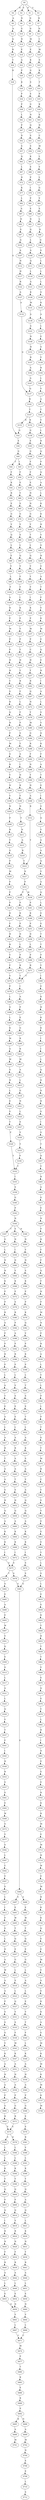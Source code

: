 strict digraph  {
	S0 -> S1 [ label = D ];
	S0 -> S2 [ label = E ];
	S0 -> S3 [ label = V ];
	S0 -> S4 [ label = R ];
	S1 -> S5 [ label = D ];
	S2 -> S6 [ label = N ];
	S3 -> S7 [ label = R ];
	S4 -> S8 [ label = A ];
	S5 -> S9 [ label = D ];
	S6 -> S10 [ label = G ];
	S7 -> S11 [ label = N ];
	S8 -> S12 [ label = A ];
	S9 -> S13 [ label = M ];
	S10 -> S14 [ label = N ];
	S11 -> S15 [ label = I ];
	S12 -> S16 [ label = Q ];
	S13 -> S17 [ label = E ];
	S14 -> S18 [ label = E ];
	S15 -> S19 [ label = M ];
	S16 -> S20 [ label = R ];
	S17 -> S21 [ label = K ];
	S18 -> S22 [ label = A ];
	S19 -> S23 [ label = S ];
	S20 -> S24 [ label = T ];
	S21 -> S25 [ label = G ];
	S22 -> S26 [ label = P ];
	S23 -> S27 [ label = K ];
	S24 -> S28 [ label = R ];
	S25 -> S29 [ label = S ];
	S26 -> S30 [ label = K ];
	S27 -> S31 [ label = T ];
	S28 -> S32 [ label = G ];
	S29 -> S33 [ label = E ];
	S30 -> S34 [ label = P ];
	S31 -> S35 [ label = P ];
	S32 -> S36 [ label = E ];
	S33 -> S37 [ label = G ];
	S34 -> S38 [ label = P ];
	S35 -> S39 [ label = K ];
	S36 -> S40 [ label = G ];
	S37 -> S41 [ label = N ];
	S38 -> S42 [ label = L ];
	S39 -> S43 [ label = E ];
	S40 -> S44 [ label = T ];
	S40 -> S45 [ label = I ];
	S41 -> S46 [ label = Q ];
	S42 -> S47 [ label = P ];
	S43 -> S48 [ label = N ];
	S44 -> S49 [ label = F ];
	S45 -> S50 [ label = F ];
	S46 -> S51 [ label = S ];
	S47 -> S52 [ label = D ];
	S48 -> S53 [ label = C ];
	S49 -> S54 [ label = K ];
	S50 -> S55 [ label = E ];
	S51 -> S56 [ label = S ];
	S52 -> S57 [ label = S ];
	S53 -> S58 [ label = M ];
	S54 -> S59 [ label = R ];
	S55 -> S60 [ label = Y ];
	S56 -> S61 [ label = K ];
	S57 -> S62 [ label = Q ];
	S58 -> S63 [ label = L ];
	S59 -> S64 [ label = E ];
	S60 -> S65 [ label = S ];
	S61 -> S66 [ label = E ];
	S62 -> S67 [ label = L ];
	S63 -> S68 [ label = V ];
	S64 -> S69 [ label = G ];
	S65 -> S70 [ label = G ];
	S66 -> S71 [ label = P ];
	S67 -> S72 [ label = D ];
	S68 -> S73 [ label = L ];
	S69 -> S74 [ label = V ];
	S70 -> S75 [ label = V ];
	S71 -> S76 [ label = I ];
	S72 -> S77 [ label = K ];
	S73 -> S78 [ label = G ];
	S74 -> S79 [ label = Q ];
	S75 -> S80 [ label = S ];
	S76 -> S81 [ label = P ];
	S77 -> S82 [ label = L ];
	S78 -> S83 [ label = V ];
	S79 -> S84 [ label = L ];
	S80 -> S85 [ label = L ];
	S81 -> S86 [ label = E ];
	S82 -> S87 [ label = A ];
	S83 -> S88 [ label = S ];
	S84 -> S89 [ label = E ];
	S85 -> S90 [ label = Q ];
	S86 -> S91 [ label = N ];
	S87 -> S92 [ label = N ];
	S88 -> S93 [ label = L ];
	S89 -> S94 [ label = V ];
	S90 -> S95 [ label = V ];
	S91 -> S96 [ label = Q ];
	S92 -> S97 [ label = S ];
	S93 -> S98 [ label = D ];
	S94 -> S99 [ label = L ];
	S95 -> S100 [ label = F ];
	S96 -> S101 [ label = L ];
	S97 -> S102 [ label = A ];
	S98 -> S103 [ label = G ];
	S99 -> S104 [ label = F ];
	S100 -> S105 [ label = F ];
	S101 -> S106 [ label = A ];
	S102 -> S107 [ label = A ];
	S103 -> S108 [ label = S ];
	S104 -> S109 [ label = A ];
	S105 -> S110 [ label = I ];
	S106 -> S111 [ label = Q ];
	S107 -> S112 [ label = N ];
	S108 -> S113 [ label = L ];
	S109 -> S114 [ label = R ];
	S110 -> S115 [ label = K ];
	S111 -> S116 [ label = L ];
	S112 -> S117 [ label = H ];
	S113 -> S118 [ label = L ];
	S114 -> S119 [ label = P ];
	S115 -> S120 [ label = P ];
	S116 -> S121 [ label = A ];
	S117 -> S122 [ label = R ];
	S118 -> S123 [ label = L ];
	S119 -> S124 [ label = M ];
	S120 -> S125 [ label = V ];
	S121 -> S126 [ label = K ];
	S122 -> S127 [ label = A ];
	S123 -> S128 [ label = G ];
	S124 -> S129 [ label = P ];
	S125 -> S130 [ label = P ];
	S126 -> S131 [ label = M ];
	S127 -> S132 [ label = A ];
	S128 -> S133 [ label = K ];
	S129 -> S134 [ label = P ];
	S130 -> S135 [ label = Y ];
	S131 -> S136 [ label = A ];
	S132 -> S137 [ label = Q ];
	S133 -> S138 [ label = A ];
	S134 -> S139 [ label = H ];
	S135 -> S140 [ label = H ];
	S136 -> S141 [ label = A ];
	S137 -> S142 [ label = R ];
	S138 -> S143 [ label = L ];
	S139 -> S144 [ label = H ];
	S140 -> S145 [ label = Y ];
	S141 -> S146 [ label = N ];
	S142 -> S147 [ label = T ];
	S143 -> S148 [ label = E ];
	S144 -> S149 [ label = Y ];
	S145 -> S150 [ label = R ];
	S146 -> S151 [ label = H ];
	S147 -> S152 [ label = K ];
	S147 -> S153 [ label = R ];
	S148 -> S154 [ label = G ];
	S149 -> S155 [ label = S ];
	S150 -> S156 [ label = F ];
	S151 -> S157 [ label = R ];
	S152 -> S158 [ label = G ];
	S153 -> S32 [ label = G ];
	S154 -> S159 [ label = V ];
	S155 -> S160 [ label = R ];
	S156 -> S161 [ label = L ];
	S157 -> S162 [ label = A ];
	S158 -> S163 [ label = E ];
	S159 -> S164 [ label = R ];
	S160 -> S165 [ label = Q ];
	S161 -> S166 [ label = F ];
	S162 -> S167 [ label = A ];
	S163 -> S168 [ label = G ];
	S164 -> S169 [ label = L ];
	S165 -> S170 [ label = H ];
	S166 -> S171 [ label = P ];
	S167 -> S137 [ label = Q ];
	S168 -> S172 [ label = F ];
	S169 -> S173 [ label = V ];
	S170 -> S174 [ label = P ];
	S171 -> S175 [ label = S ];
	S172 -> S176 [ label = F ];
	S173 -> S177 [ label = A ];
	S174 -> S178 [ label = M ];
	S175 -> S179 [ label = Y ];
	S176 -> S180 [ label = E ];
	S177 -> S181 [ label = T ];
	S178 -> S182 [ label = G ];
	S179 -> S183 [ label = A ];
	S180 -> S184 [ label = N ];
	S181 -> S185 [ label = V ];
	S182 -> S186 [ label = R ];
	S183 -> S187 [ label = I ];
	S184 -> S188 [ label = N ];
	S185 -> S189 [ label = L ];
	S186 -> S190 [ label = Y ];
	S187 -> S191 [ label = D ];
	S188 -> S192 [ label = G ];
	S189 -> S193 [ label = R ];
	S190 -> S194 [ label = N ];
	S191 -> S195 [ label = R ];
	S192 -> S196 [ label = V ];
	S193 -> S197 [ label = Q ];
	S194 -> S198 [ label = Y ];
	S195 -> S199 [ label = F ];
	S196 -> S200 [ label = T ];
	S197 -> S201 [ label = P ];
	S198 -> S202 [ label = N ];
	S199 -> S203 [ label = N ];
	S200 -> S204 [ label = L ];
	S201 -> S205 [ label = Q ];
	S202 -> S206 [ label = P ];
	S203 -> S207 [ label = Y ];
	S204 -> S208 [ label = Q ];
	S205 -> S209 [ label = A ];
	S206 -> S210 [ label = R ];
	S207 -> S211 [ label = N ];
	S208 -> S212 [ label = V ];
	S209 -> S213 [ label = L ];
	S210 -> S214 [ label = Y ];
	S211 -> S215 [ label = A ];
	S212 -> S216 [ label = Y ];
	S213 -> S217 [ label = K ];
	S214 -> S218 [ label = G ];
	S215 -> S219 [ label = R ];
	S216 -> S220 [ label = F ];
	S217 -> S221 [ label = K ];
	S218 -> S222 [ label = P ];
	S219 -> S223 [ label = Y ];
	S220 -> S224 [ label = I ];
	S221 -> S225 [ label = H ];
	S222 -> S226 [ label = M ];
	S223 -> S227 [ label = N ];
	S224 -> S228 [ label = K ];
	S225 -> S229 [ label = V ];
	S226 -> S230 [ label = P ];
	S227 -> S231 [ label = P ];
	S228 -> S232 [ label = P ];
	S229 -> S233 [ label = G ];
	S230 -> S234 [ label = P ];
	S231 -> S235 [ label = F ];
	S231 -> S236 [ label = M ];
	S232 -> S237 [ label = M ];
	S233 -> S238 [ label = H ];
	S234 -> S239 [ label = P ];
	S235 -> S240 [ label = P ];
	S236 -> S241 [ label = P ];
	S237 -> S242 [ label = P ];
	S238 -> S243 [ label = S ];
	S239 -> S244 [ label = D ];
	S240 -> S245 [ label = K ];
	S241 -> S246 [ label = K ];
	S242 -> S247 [ label = C ];
	S243 -> S248 [ label = A ];
	S244 -> S249 [ label = F ];
	S245 -> S250 [ label = P ];
	S246 -> S251 [ label = P ];
	S247 -> S252 [ label = H ];
	S248 -> S253 [ label = T ];
	S249 -> S254 [ label = H ];
	S250 -> S255 [ label = D ];
	S251 -> S256 [ label = D ];
	S252 -> S257 [ label = Y ];
	S253 -> S258 [ label = F ];
	S254 -> S259 [ label = R ];
	S255 -> S260 [ label = L ];
	S256 -> S261 [ label = L ];
	S257 -> S262 [ label = R ];
	S258 -> S263 [ label = V ];
	S259 -> S264 [ label = Y ];
	S260 -> S265 [ label = P ];
	S261 -> S266 [ label = P ];
	S262 -> S267 [ label = Q ];
	S263 -> S268 [ label = K ];
	S264 -> S269 [ label = F ];
	S265 -> S270 [ label = R ];
	S266 -> S271 [ label = R ];
	S267 -> S272 [ label = N ];
	S268 -> S273 [ label = M ];
	S269 -> S274 [ label = V ];
	S270 -> S275 [ label = Y ];
	S271 -> S275 [ label = Y ];
	S272 -> S276 [ label = Y ];
	S273 -> S277 [ label = E ];
	S274 -> S278 [ label = P ];
	S275 -> S279 [ label = I ];
	S276 -> S280 [ label = M ];
	S277 -> S281 [ label = Q ];
	S278 -> S282 [ label = L ];
	S279 -> S283 [ label = A ];
	S280 -> S284 [ label = G ];
	S281 -> S285 [ label = E ];
	S282 -> S286 [ label = G ];
	S283 -> S287 [ label = P ];
	S284 -> S288 [ label = R ];
	S285 -> S289 [ label = H ];
	S286 -> S290 [ label = L ];
	S287 -> S291 [ label = E ];
	S288 -> S292 [ label = F ];
	S289 -> S293 [ label = I ];
	S290 -> S294 [ label = K ];
	S291 -> S295 [ label = G ];
	S292 -> S296 [ label = N ];
	S293 -> S297 [ label = A ];
	S294 -> S298 [ label = M ];
	S295 -> S299 [ label = R ];
	S296 -> S300 [ label = Y ];
	S297 -> S301 [ label = L ];
	S298 -> S302 [ label = A ];
	S299 -> S303 [ label = K ];
	S300 -> S304 [ label = N ];
	S301 -> S305 [ label = S ];
	S302 -> S306 [ label = M ];
	S303 -> S307 [ label = M ];
	S304 -> S308 [ label = A ];
	S305 -> S309 [ label = V ];
	S306 -> S310 [ label = G ];
	S307 -> S311 [ label = A ];
	S308 -> S312 [ label = R ];
	S309 -> S313 [ label = D ];
	S310 -> S314 [ label = N ];
	S311 -> S315 [ label = L ];
	S312 -> S223 [ label = Y ];
	S313 -> S316 [ label = K ];
	S314 -> S317 [ label = L ];
	S315 -> S318 [ label = G ];
	S316 -> S319 [ label = F ];
	S317 -> S320 [ label = E ];
	S318 -> S321 [ label = N ];
	S319 -> S322 [ label = A ];
	S320 -> S323 [ label = V ];
	S321 -> S324 [ label = L ];
	S322 -> S325 [ label = T ];
	S323 -> S326 [ label = T ];
	S324 -> S327 [ label = E ];
	S325 -> S328 [ label = E ];
	S326 -> S329 [ label = P ];
	S327 -> S330 [ label = V ];
	S328 -> S331 [ label = I ];
	S329 -> S332 [ label = T ];
	S330 -> S333 [ label = T ];
	S331 -> S334 [ label = S ];
	S332 -> S335 [ label = I ];
	S333 -> S336 [ label = P ];
	S334 -> S337 [ label = Q ];
	S335 -> S338 [ label = S ];
	S336 -> S332 [ label = T ];
	S337 -> S339 [ label = V ];
	S338 -> S340 [ label = G ];
	S339 -> S341 [ label = A ];
	S340 -> S342 [ label = P ];
	S341 -> S343 [ label = A ];
	S342 -> S344 [ label = N ];
	S343 -> S345 [ label = Q ];
	S344 -> S346 [ label = N ];
	S344 -> S347 [ label = T ];
	S344 -> S348 [ label = S ];
	S345 -> S349 [ label = V ];
	S346 -> S350 [ label = N ];
	S347 -> S351 [ label = G ];
	S348 -> S352 [ label = N ];
	S349 -> S353 [ label = A ];
	S350 -> S354 [ label = V ];
	S351 -> S355 [ label = L ];
	S352 -> S356 [ label = I ];
	S353 -> S357 [ label = Q ];
	S354 -> S358 [ label = N ];
	S355 -> S359 [ label = N ];
	S356 -> S360 [ label = D ];
	S357 -> S361 [ label = L ];
	S358 -> S362 [ label = S ];
	S359 -> S363 [ label = H ];
	S360 -> S364 [ label = V ];
	S361 -> S365 [ label = E ];
	S362 -> S366 [ label = K ];
	S363 -> S367 [ label = K ];
	S364 -> S368 [ label = K ];
	S365 -> S369 [ label = E ];
	S366 -> S370 [ label = P ];
	S367 -> S371 [ label = P ];
	S368 -> S372 [ label = P ];
	S369 -> S373 [ label = T ];
	S370 -> S374 [ label = P ];
	S371 -> S375 [ label = P ];
	S372 -> S376 [ label = S ];
	S373 -> S377 [ label = T ];
	S374 -> S378 [ label = K ];
	S375 -> S379 [ label = R ];
	S376 -> S380 [ label = R ];
	S377 -> S381 [ label = P ];
	S378 -> S382 [ label = Q ];
	S379 -> S383 [ label = A ];
	S380 -> S384 [ label = P ];
	S381 -> S385 [ label = Y ];
	S382 -> S386 [ label = V ];
	S383 -> S387 [ label = P ];
	S384 -> S388 [ label = A ];
	S385 -> S389 [ label = I ];
	S386 -> S390 [ label = P ];
	S387 -> S391 [ label = P ];
	S388 -> S392 [ label = P ];
	S389 -> S393 [ label = E ];
	S390 -> S394 [ label = K ];
	S391 -> S395 [ label = R ];
	S392 -> S396 [ label = R ];
	S393 -> S397 [ label = K ];
	S394 -> S398 [ label = P ];
	S395 -> S399 [ label = P ];
	S396 -> S400 [ label = P ];
	S397 -> S401 [ label = H ];
	S398 -> S402 [ label = L ];
	S399 -> S403 [ label = L ];
	S400 -> S404 [ label = L ];
	S401 -> S405 [ label = K ];
	S402 -> S406 [ label = T ];
	S403 -> S407 [ label = A ];
	S404 -> S408 [ label = V ];
	S405 -> S409 [ label = K ];
	S406 -> S410 [ label = S ];
	S407 -> S411 [ label = T ];
	S408 -> S412 [ label = S ];
	S409 -> S413 [ label = I ];
	S410 -> S414 [ label = E ];
	S411 -> S415 [ label = E ];
	S412 -> S416 [ label = E ];
	S413 -> S417 [ label = I ];
	S414 -> S418 [ label = T ];
	S415 -> S419 [ label = A ];
	S416 -> S420 [ label = E ];
	S417 -> S421 [ label = L ];
	S418 -> S422 [ label = L ];
	S419 -> S423 [ label = L ];
	S420 -> S424 [ label = L ];
	S421 -> S425 [ label = Q ];
	S422 -> S426 [ label = A ];
	S423 -> S427 [ label = A ];
	S424 -> S428 [ label = A ];
	S425 -> S429 [ label = D ];
	S426 -> S430 [ label = K ];
	S427 -> S431 [ label = R ];
	S428 -> S432 [ label = R ];
	S429 -> S433 [ label = D ];
	S430 -> S434 [ label = S ];
	S431 -> S435 [ label = T ];
	S432 -> S436 [ label = A ];
	S433 -> S437 [ label = R ];
	S434 -> S438 [ label = A ];
	S435 -> S439 [ label = A ];
	S436 -> S440 [ label = A ];
	S437 -> S441 [ label = S ];
	S438 -> S442 [ label = V ];
	S439 -> S443 [ label = A ];
	S440 -> S444 [ label = T ];
	S441 -> S445 [ label = I ];
	S442 -> S446 [ label = A ];
	S443 -> S447 [ label = S ];
	S444 -> S448 [ label = S ];
	S445 -> S449 [ label = G ];
	S446 -> S450 [ label = Q ];
	S447 -> S451 [ label = H ];
	S448 -> S452 [ label = H ];
	S449 -> S453 [ label = T ];
	S450 -> S454 [ label = Q ];
	S451 -> S455 [ label = Q ];
	S452 -> S456 [ label = Q ];
	S453 -> S457 [ label = D ];
	S454 -> S458 [ label = A ];
	S455 -> S459 [ label = A ];
	S456 -> S460 [ label = A ];
	S457 -> S461 [ label = V ];
	S458 -> S462 [ label = K ];
	S459 -> S463 [ label = K ];
	S460 -> S464 [ label = K ];
	S461 -> S465 [ label = R ];
	S462 -> S466 [ label = K ];
	S463 -> S467 [ label = K ];
	S464 -> S468 [ label = K ];
	S465 -> S469 [ label = A ];
	S466 -> S470 [ label = I ];
	S467 -> S471 [ label = I ];
	S468 -> S472 [ label = I ];
	S469 -> S473 [ label = G ];
	S470 -> S474 [ label = S ];
	S471 -> S475 [ label = S ];
	S472 -> S475 [ label = S ];
	S473 -> S476 [ label = E ];
	S474 -> S477 [ label = S ];
	S475 -> S478 [ label = S ];
	S475 -> S479 [ label = T ];
	S476 -> S480 [ label = N ];
	S477 -> S481 [ label = G ];
	S478 -> S481 [ label = G ];
	S479 -> S482 [ label = G ];
	S480 -> S483 [ label = P ];
	S481 -> S484 [ label = E ];
	S482 -> S485 [ label = E ];
	S483 -> S486 [ label = R ];
	S484 -> S487 [ label = S ];
	S484 -> S488 [ label = A ];
	S485 -> S489 [ label = A ];
	S486 -> S490 [ label = F ];
	S487 -> S491 [ label = E ];
	S488 -> S492 [ label = E ];
	S489 -> S493 [ label = E ];
	S490 -> S494 [ label = F ];
	S491 -> S495 [ label = W ];
	S492 -> S496 [ label = W ];
	S493 -> S497 [ label = W ];
	S494 -> S498 [ label = Q ];
	S495 -> S499 [ label = T ];
	S496 -> S500 [ label = T ];
	S497 -> S501 [ label = V ];
	S498 -> S502 [ label = F ];
	S499 -> S503 [ label = Q ];
	S500 -> S504 [ label = Q ];
	S501 -> S505 [ label = Q ];
	S502 -> S506 [ label = H ];
	S503 -> S507 [ label = E ];
	S504 -> S508 [ label = E ];
	S505 -> S509 [ label = E ];
	S506 -> S510 [ label = P ];
	S507 -> S511 [ label = G ];
	S508 -> S512 [ label = G ];
	S509 -> S513 [ label = G ];
	S510 -> S514 [ label = M ];
	S511 -> S515 [ label = L ];
	S512 -> S516 [ label = L ];
	S513 -> S517 [ label = L ];
	S514 -> S518 [ label = N ];
	S515 -> S519 [ label = S ];
	S516 -> S520 [ label = A ];
	S517 -> S521 [ label = A ];
	S518 -> S522 [ label = P ];
	S519 -> S523 [ label = L ];
	S520 -> S524 [ label = L ];
	S521 -> S525 [ label = L ];
	S522 -> S526 [ label = R ];
	S523 -> S527 [ label = Q ];
	S524 -> S528 [ label = E ];
	S525 -> S529 [ label = Q ];
	S526 -> S530 [ label = A ];
	S527 -> S531 [ label = V ];
	S528 -> S532 [ label = V ];
	S529 -> S533 [ label = V ];
	S530 -> S534 [ label = L ];
	S531 -> S535 [ label = S ];
	S532 -> S536 [ label = T ];
	S533 -> S537 [ label = T ];
	S534 -> S538 [ label = Y ];
	S535 -> S539 [ label = F ];
	S536 -> S540 [ label = F ];
	S537 -> S541 [ label = F ];
	S538 -> S542 [ label = L ];
	S539 -> S543 [ label = M ];
	S540 -> S544 [ label = L ];
	S541 -> S545 [ label = I ];
	S542 -> S546 [ label = P ];
	S543 -> S547 [ label = K ];
	S544 -> S548 [ label = K ];
	S545 -> S549 [ label = H ];
	S546 -> S550 [ label = L ];
	S547 -> S551 [ label = A ];
	S548 -> S552 [ label = A ];
	S549 -> S553 [ label = R ];
	S550 -> S554 [ label = P ];
	S551 -> S555 [ label = H ];
	S552 -> S556 [ label = H ];
	S553 -> S557 [ label = S ];
	S554 -> S558 [ label = T ];
	S555 -> S559 [ label = A ];
	S556 -> S560 [ label = A ];
	S557 -> S561 [ label = S ];
	S558 -> S562 [ label = G ];
	S559 -> S563 [ label = P ];
	S560 -> S564 [ label = P ];
	S561 -> S565 [ label = E ];
	S562 -> S566 [ label = T ];
	S563 -> S567 [ label = G ];
	S564 -> S568 [ label = G ];
	S565 -> S569 [ label = W ];
	S566 -> S570 [ label = M ];
	S567 -> S571 [ label = R ];
	S568 -> S572 [ label = E ];
	S569 -> S573 [ label = G ];
	S570 -> S574 [ label = R ];
	S571 -> S575 [ label = E ];
	S572 -> S576 [ label = E ];
	S573 -> S577 [ label = V ];
	S574 -> S578 [ label = C ];
	S575 -> S579 [ label = R ];
	S575 -> S580 [ label = S ];
	S576 -> S581 [ label = R ];
	S577 -> S582 [ label = S ];
	S578 -> S583 [ label = Y ];
	S579 -> S584 [ label = L ];
	S580 -> S585 [ label = L ];
	S581 -> S586 [ label = V ];
	S582 -> S587 [ label = L ];
	S583 -> S588 [ label = S ];
	S584 -> S589 [ label = L ];
	S585 -> S590 [ label = L ];
	S586 -> S591 [ label = L ];
	S587 -> S592 [ label = C ];
	S588 -> S593 [ label = V ];
	S589 -> S594 [ label = K ];
	S590 -> S595 [ label = K ];
	S591 -> S596 [ label = K ];
	S592 -> S597 [ label = V ];
	S593 -> S598 [ label = E ];
	S594 -> S599 [ label = Y ];
	S595 -> S600 [ label = Y ];
	S596 -> S601 [ label = Y ];
	S597 -> S602 [ label = S ];
	S598 -> S603 [ label = E ];
	S599 -> S604 [ label = Q ];
	S600 -> S605 [ label = Q ];
	S601 -> S606 [ label = Q ];
	S602 -> S607 [ label = L ];
	S603 -> S608 [ label = E ];
	S604 -> S609 [ label = P ];
	S605 -> S610 [ label = P ];
	S606 -> S611 [ label = A ];
	S607 -> S612 [ label = I ];
	S608 -> S613 [ label = Y ];
	S609 -> S614 [ label = Q ];
	S610 -> S615 [ label = Q ];
	S611 -> S616 [ label = Q ];
	S612 -> S617 [ label = F ];
	S613 -> S618 [ label = L ];
	S614 -> S619 [ label = V ];
	S615 -> S620 [ label = I ];
	S616 -> S621 [ label = L ];
	S617 -> S622 [ label = S ];
	S618 -> S623 [ label = S ];
	S619 -> S624 [ label = R ];
	S620 -> S625 [ label = R ];
	S621 -> S626 [ label = K ];
	S622 -> S627 [ label = L ];
	S623 -> S628 [ label = L ];
	S624 -> S629 [ label = N ];
	S625 -> S630 [ label = N ];
	S626 -> S631 [ label = N ];
	S627 -> S632 [ label = D ];
	S628 -> S633 [ label = E ];
	S629 -> S634 [ label = F ];
	S630 -> S635 [ label = F ];
	S631 -> S636 [ label = Y ];
	S632 -> S637 [ label = A ];
	S633 -> S638 [ label = E ];
	S634 -> S639 [ label = R ];
	S635 -> S640 [ label = R ];
	S636 -> S641 [ label = R ];
	S637 -> S642 [ label = W ];
	S638 -> S643 [ label = K ];
	S639 -> S644 [ label = A ];
	S640 -> S645 [ label = A ];
	S641 -> S646 [ label = A ];
	S642 -> S647 [ label = A ];
	S643 -> S648 [ label = Y ];
	S644 -> S649 [ label = L ];
	S645 -> S650 [ label = L ];
	S646 -> S651 [ label = L ];
	S647 -> S652 [ label = A ];
	S648 -> S653 [ label = R ];
	S649 -> S654 [ label = E ];
	S650 -> S655 [ label = E ];
	S651 -> S656 [ label = E ];
	S652 -> S657 [ label = P ];
	S653 -> S658 [ label = Y ];
	S654 -> S659 [ label = N ];
	S655 -> S659 [ label = N ];
	S656 -> S660 [ label = N ];
	S657 -> S661 [ label = S ];
	S658 -> S662 [ label = Y ];
	S659 -> S663 [ label = V ];
	S660 -> S664 [ label = V ];
	S661 -> S665 [ label = S ];
	S662 -> S666 [ label = V ];
	S663 -> S667 [ label = L ];
	S664 -> S668 [ label = L ];
	S665 -> S669 [ label = G ];
	S666 -> S670 [ label = E ];
	S667 -> S671 [ label = C ];
	S668 -> S671 [ label = C ];
	S669 -> S672 [ label = V ];
	S670 -> S673 [ label = Q ];
	S671 -> S674 [ label = M ];
	S672 -> S675 [ label = K ];
	S673 -> S676 [ label = E ];
	S674 -> S677 [ label = P ];
	S675 -> S678 [ label = A ];
	S676 -> S679 [ label = Y ];
	S677 -> S680 [ label = T ];
	S678 -> S681 [ label = H ];
	S679 -> S682 [ label = L ];
	S680 -> S683 [ label = K ];
	S681 -> S684 [ label = A ];
	S682 -> S685 [ label = R ];
	S683 -> S686 [ label = E ];
	S684 -> S687 [ label = P ];
	S685 -> S688 [ label = I ];
	S686 -> S689 [ label = K ];
	S687 -> S690 [ label = G ];
	S688 -> S691 [ label = D ];
	S689 -> S692 [ label = P ];
	S690 -> S693 [ label = R ];
	S691 -> S694 [ label = E ];
	S692 -> S695 [ label = K ];
	S692 -> S696 [ label = N ];
	S693 -> S575 [ label = E ];
	S694 -> S697 [ label = E ];
	S695 -> S698 [ label = A ];
	S696 -> S699 [ label = A ];
	S697 -> S700 [ label = E ];
	S698 -> S701 [ label = M ];
	S699 -> S702 [ label = M ];
	S700 -> S703 [ label = R ];
	S702 -> S704 [ label = N ];
	S703 -> S705 [ label = K ];
	S704 -> S706 [ label = E ];
	S705 -> S707 [ label = R ];
	S706 -> S708 [ label = E ];
	S707 -> S709 [ label = M ];
	S708 -> S710 [ label = L ];
	S709 -> S711 [ label = E ];
	S710 -> S712 [ label = S ];
	S711 -> S713 [ label = M ];
	S713 -> S714 [ label = H ];
	S714 -> S715 [ label = W ];
	S715 -> S716 [ label = E ];
	S716 -> S717 [ label = M ];
	S717 -> S718 [ label = R ];
	S718 -> S719 [ label = K ];
	S719 -> S720 [ label = K ];
	S720 -> S721 [ label = Q ];
	S721 -> S722 [ label = E ];
	S722 -> S723 [ label = E ];
	S723 -> S724 [ label = M ];
	S724 -> S725 [ label = V ];
	S725 -> S726 [ label = A ];
	S726 -> S727 [ label = E ];
	S727 -> S728 [ label = K ];
	S728 -> S729 [ label = K ];
	S729 -> S730 [ label = A ];
	S730 -> S731 [ label = E ];
	S731 -> S732 [ label = M ];
	S732 -> S733 [ label = K ];
	S733 -> S734 [ label = M ];
	S734 -> S735 [ label = K ];
	S735 -> S736 [ label = M ];
	S736 -> S737 [ label = K ];
	S737 -> S738 [ label = M ];
}

